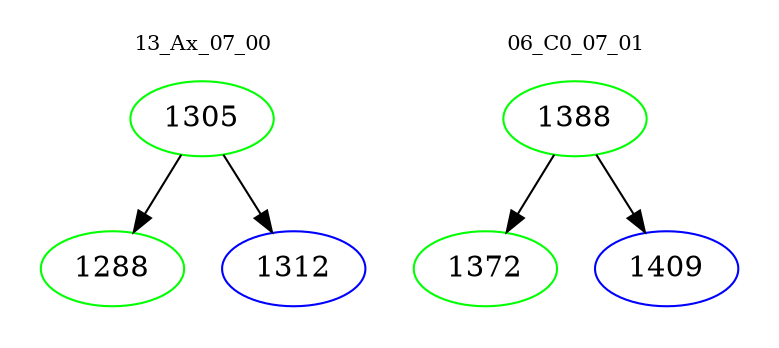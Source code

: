 digraph{
subgraph cluster_0 {
color = white
label = "13_Ax_07_00";
fontsize=10;
T0_1305 [label="1305", color="green"]
T0_1305 -> T0_1288 [color="black"]
T0_1288 [label="1288", color="green"]
T0_1305 -> T0_1312 [color="black"]
T0_1312 [label="1312", color="blue"]
}
subgraph cluster_1 {
color = white
label = "06_C0_07_01";
fontsize=10;
T1_1388 [label="1388", color="green"]
T1_1388 -> T1_1372 [color="black"]
T1_1372 [label="1372", color="green"]
T1_1388 -> T1_1409 [color="black"]
T1_1409 [label="1409", color="blue"]
}
}

